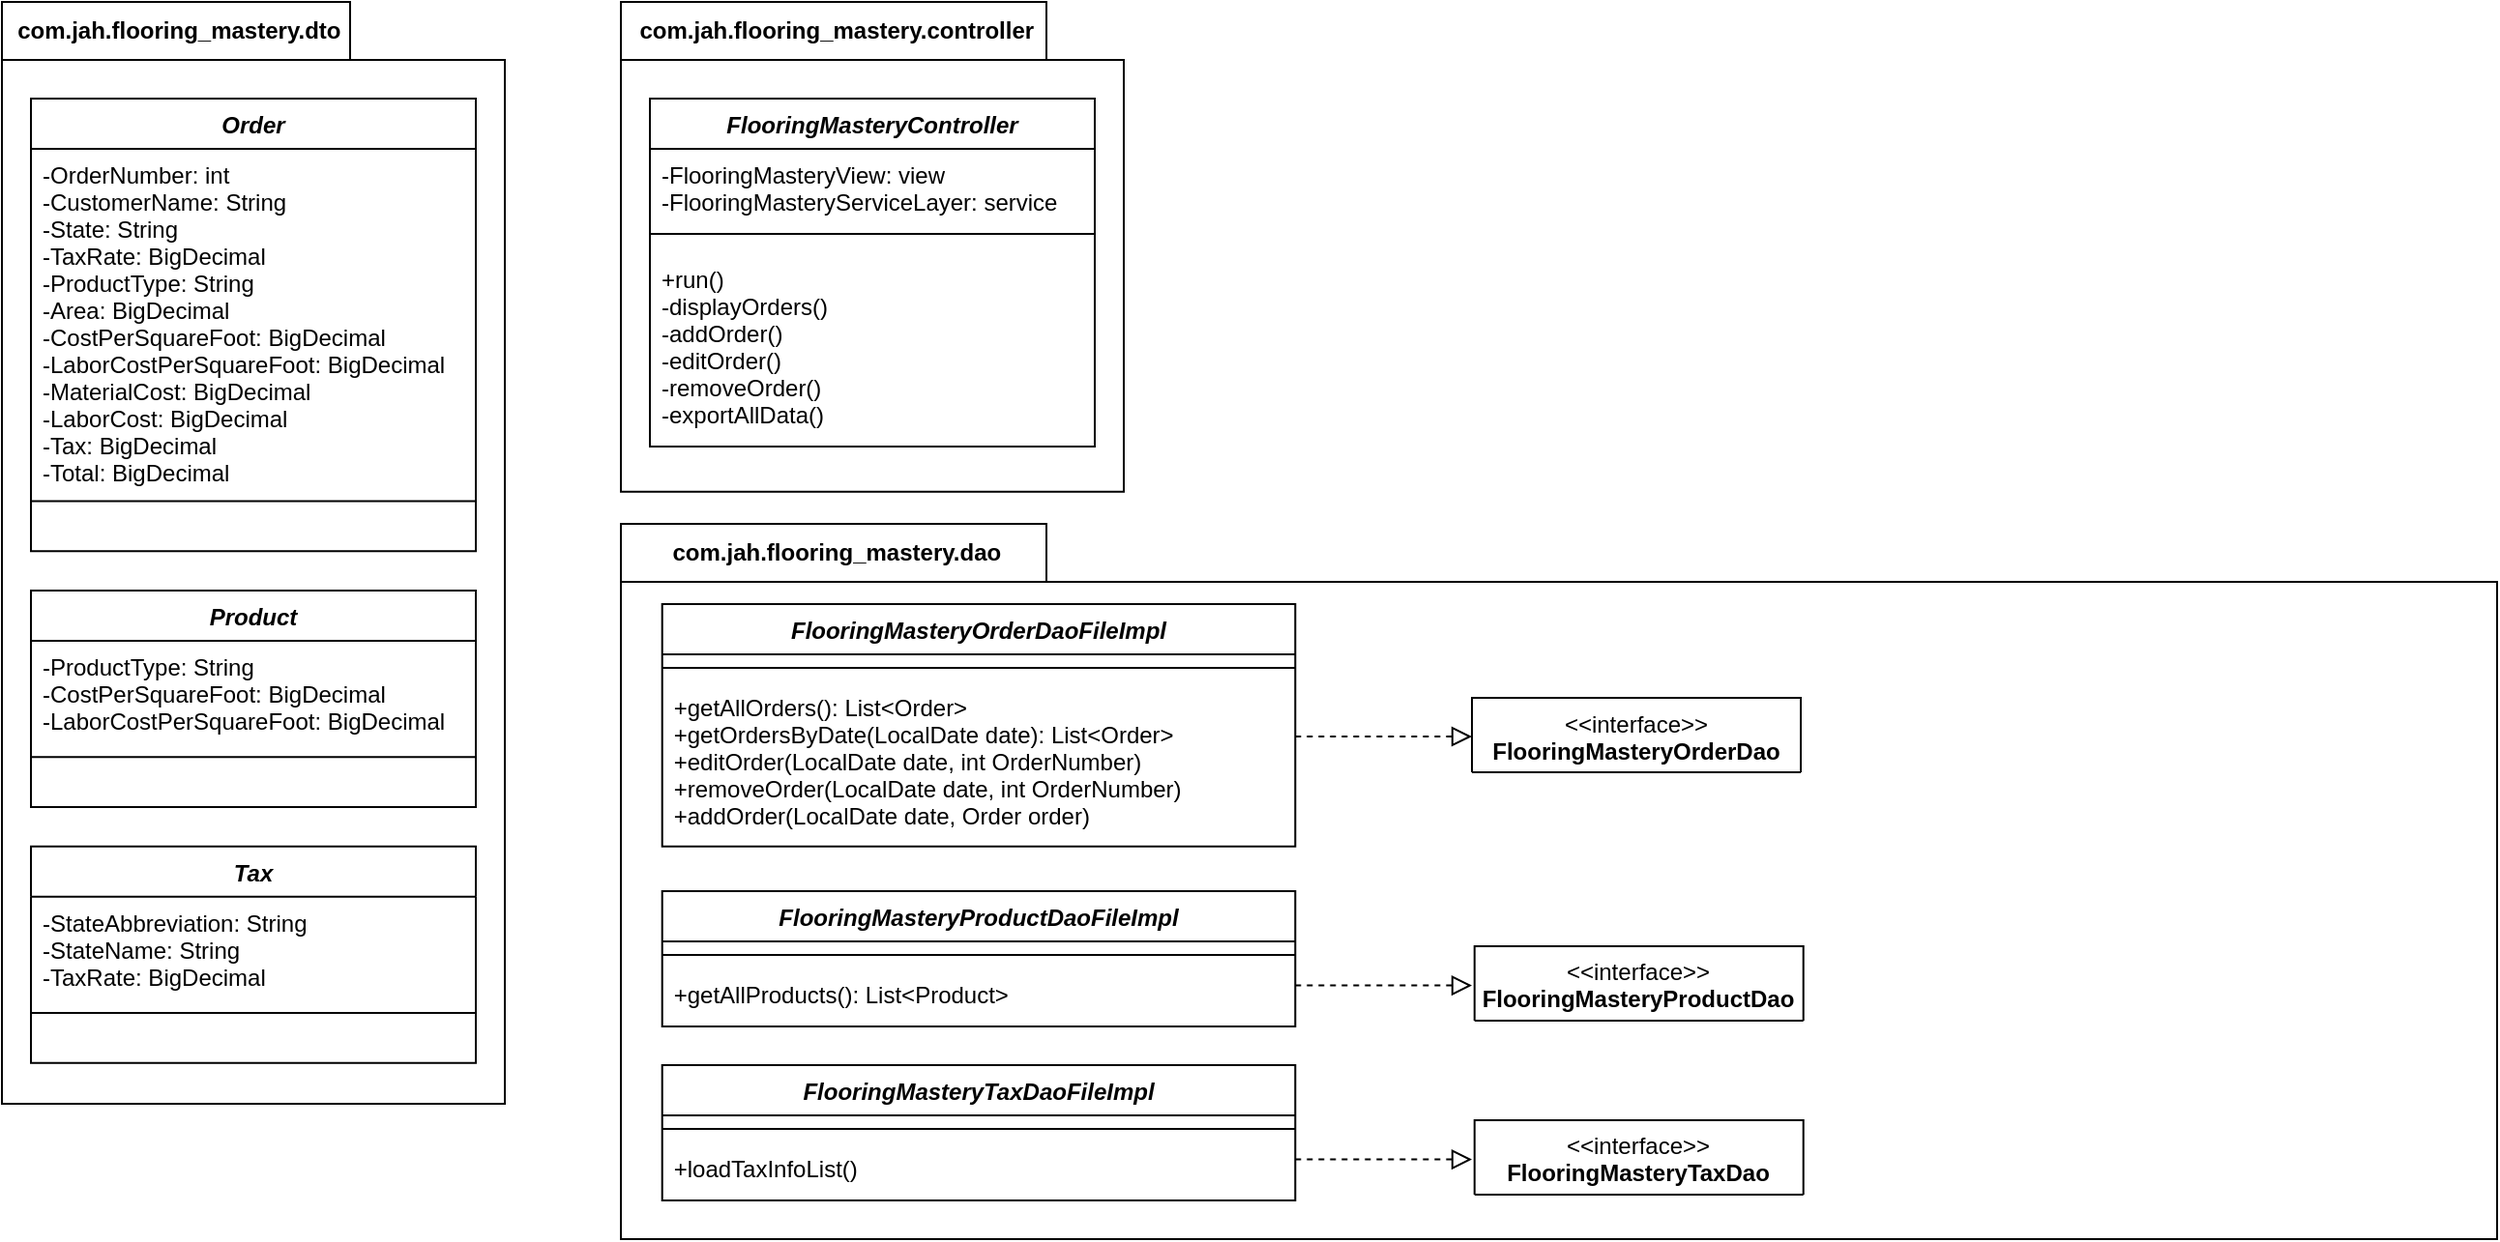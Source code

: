 <mxfile version="21.6.1" type="device">
  <diagram id="C5RBs43oDa-KdzZeNtuy" name="Page-1">
    <mxGraphModel dx="1050" dy="575" grid="1" gridSize="10" guides="1" tooltips="1" connect="1" arrows="1" fold="1" page="1" pageScale="1" pageWidth="1654" pageHeight="1169" math="0" shadow="0">
      <root>
        <mxCell id="WIyWlLk6GJQsqaUBKTNV-0" />
        <mxCell id="WIyWlLk6GJQsqaUBKTNV-1" parent="WIyWlLk6GJQsqaUBKTNV-0" />
        <mxCell id="MDx-b8pmEuzIqAeEHO0I-29" value="" style="group" vertex="1" connectable="0" parent="WIyWlLk6GJQsqaUBKTNV-1">
          <mxGeometry x="40" y="40" width="260" height="570" as="geometry" />
        </mxCell>
        <mxCell id="MDx-b8pmEuzIqAeEHO0I-27" value="&amp;nbsp;com.jah.flooring_mastery.dto" style="shape=folder;fontStyle=1;tabWidth=180;tabHeight=30;tabPosition=left;html=1;boundedLbl=1;labelInHeader=1;container=1;collapsible=0;whiteSpace=wrap;" vertex="1" parent="MDx-b8pmEuzIqAeEHO0I-29">
          <mxGeometry width="260" height="570" as="geometry" />
        </mxCell>
        <mxCell id="MDx-b8pmEuzIqAeEHO0I-28" value="" style="html=1;strokeColor=none;resizeWidth=1;resizeHeight=1;fillColor=none;part=1;connectable=0;allowArrows=0;deletable=0;whiteSpace=wrap;" vertex="1" parent="MDx-b8pmEuzIqAeEHO0I-27">
          <mxGeometry width="260" height="399" relative="1" as="geometry">
            <mxPoint y="30" as="offset" />
          </mxGeometry>
        </mxCell>
        <mxCell id="MDx-b8pmEuzIqAeEHO0I-12" value="Product" style="swimlane;fontStyle=3;align=center;verticalAlign=top;childLayout=stackLayout;horizontal=1;startSize=26;horizontalStack=0;resizeParent=1;resizeLast=0;collapsible=1;marginBottom=0;rounded=0;shadow=0;strokeWidth=1;labelBackgroundColor=none;" vertex="1" parent="MDx-b8pmEuzIqAeEHO0I-29">
          <mxGeometry x="15" y="304.545" width="230" height="112.0" as="geometry">
            <mxRectangle x="230" y="140" width="160" height="26" as="alternateBounds" />
          </mxGeometry>
        </mxCell>
        <mxCell id="MDx-b8pmEuzIqAeEHO0I-13" value="-ProductType: String&#xa;-CostPerSquareFoot: BigDecimal&#xa;-LaborCostPerSquareFoot: BigDecimal" style="text;align=left;verticalAlign=top;spacingLeft=4;spacingRight=4;overflow=hidden;rotatable=0;points=[[0,0.5],[1,0.5]];portConstraint=eastwest;labelBackgroundColor=none;rounded=0;" vertex="1" parent="MDx-b8pmEuzIqAeEHO0I-12">
          <mxGeometry y="26" width="230" height="54.982" as="geometry" />
        </mxCell>
        <mxCell id="MDx-b8pmEuzIqAeEHO0I-14" value="" style="line;html=1;strokeWidth=1;align=left;verticalAlign=middle;spacingTop=-1;spacingLeft=3;spacingRight=3;rotatable=0;labelPosition=right;points=[];portConstraint=eastwest;labelBackgroundColor=none;rounded=0;" vertex="1" parent="MDx-b8pmEuzIqAeEHO0I-12">
          <mxGeometry y="80.982" width="230" height="10.182" as="geometry" />
        </mxCell>
        <mxCell id="zkfFHV4jXpPFQw0GAbJ--0" value="Order" style="swimlane;fontStyle=3;align=center;verticalAlign=top;childLayout=stackLayout;horizontal=1;startSize=26;horizontalStack=0;resizeParent=1;resizeLast=0;collapsible=1;marginBottom=0;rounded=0;shadow=0;strokeWidth=1;labelBackgroundColor=none;" parent="MDx-b8pmEuzIqAeEHO0I-29" vertex="1">
          <mxGeometry x="15" y="49.999" width="230" height="234.182" as="geometry">
            <mxRectangle x="230" y="140" width="160" height="26" as="alternateBounds" />
          </mxGeometry>
        </mxCell>
        <mxCell id="zkfFHV4jXpPFQw0GAbJ--1" value="-OrderNumber: int&#xa;-CustomerName: String&#xa;-State: String&#xa;-TaxRate: BigDecimal&#xa;-ProductType: String&#xa;-Area: BigDecimal&#xa;-CostPerSquareFoot: BigDecimal&#xa;-LaborCostPerSquareFoot: BigDecimal&#xa;-MaterialCost: BigDecimal&#xa;-LaborCost: BigDecimal&#xa;-Tax: BigDecimal&#xa;-Total: BigDecimal" style="text;align=left;verticalAlign=top;spacingLeft=4;spacingRight=4;overflow=hidden;rotatable=0;points=[[0,0.5],[1,0.5]];portConstraint=eastwest;labelBackgroundColor=none;rounded=0;" parent="zkfFHV4jXpPFQw0GAbJ--0" vertex="1">
          <mxGeometry y="26" width="230" height="177.164" as="geometry" />
        </mxCell>
        <mxCell id="zkfFHV4jXpPFQw0GAbJ--4" value="" style="line;html=1;strokeWidth=1;align=left;verticalAlign=middle;spacingTop=-1;spacingLeft=3;spacingRight=3;rotatable=0;labelPosition=right;points=[];portConstraint=eastwest;labelBackgroundColor=none;rounded=0;" parent="zkfFHV4jXpPFQw0GAbJ--0" vertex="1">
          <mxGeometry y="203.164" width="230" height="10.182" as="geometry" />
        </mxCell>
        <mxCell id="MDx-b8pmEuzIqAeEHO0I-17" value="Tax" style="swimlane;fontStyle=3;align=center;verticalAlign=top;childLayout=stackLayout;horizontal=1;startSize=26;horizontalStack=0;resizeParent=1;resizeLast=0;collapsible=1;marginBottom=0;rounded=0;shadow=0;strokeWidth=1;labelBackgroundColor=none;" vertex="1" parent="MDx-b8pmEuzIqAeEHO0I-29">
          <mxGeometry x="15" y="436.908" width="230" height="112.0" as="geometry">
            <mxRectangle x="230" y="140" width="160" height="26" as="alternateBounds" />
          </mxGeometry>
        </mxCell>
        <mxCell id="MDx-b8pmEuzIqAeEHO0I-18" value="-StateAbbreviation: String&#xa;-StateName: String&#xa;-TaxRate: BigDecimal" style="text;align=left;verticalAlign=top;spacingLeft=4;spacingRight=4;overflow=hidden;rotatable=0;points=[[0,0.5],[1,0.5]];portConstraint=eastwest;labelBackgroundColor=none;rounded=0;" vertex="1" parent="MDx-b8pmEuzIqAeEHO0I-17">
          <mxGeometry y="26" width="230" height="54.982" as="geometry" />
        </mxCell>
        <mxCell id="MDx-b8pmEuzIqAeEHO0I-19" value="" style="line;html=1;strokeWidth=1;align=left;verticalAlign=middle;spacingTop=-1;spacingLeft=3;spacingRight=3;rotatable=0;labelPosition=right;points=[];portConstraint=eastwest;labelBackgroundColor=none;rounded=0;" vertex="1" parent="MDx-b8pmEuzIqAeEHO0I-17">
          <mxGeometry y="80.982" width="230" height="10.182" as="geometry" />
        </mxCell>
        <mxCell id="MDx-b8pmEuzIqAeEHO0I-33" value="&amp;nbsp;com.jah.flooring_mastery.controller" style="shape=folder;fontStyle=1;tabWidth=220;tabHeight=30;tabPosition=left;html=1;boundedLbl=1;labelInHeader=1;container=1;collapsible=0;whiteSpace=wrap;" vertex="1" parent="WIyWlLk6GJQsqaUBKTNV-1">
          <mxGeometry x="360" y="40" width="260" height="253.34" as="geometry" />
        </mxCell>
        <mxCell id="MDx-b8pmEuzIqAeEHO0I-34" value="" style="html=1;strokeColor=none;resizeWidth=1;resizeHeight=1;fillColor=none;part=1;connectable=0;allowArrows=0;deletable=0;whiteSpace=wrap;" vertex="1" parent="MDx-b8pmEuzIqAeEHO0I-33">
          <mxGeometry width="260" height="66.316" relative="1" as="geometry">
            <mxPoint y="30" as="offset" />
          </mxGeometry>
        </mxCell>
        <mxCell id="MDx-b8pmEuzIqAeEHO0I-38" value="FlooringMasteryController" style="swimlane;fontStyle=3;align=center;verticalAlign=top;childLayout=stackLayout;horizontal=1;startSize=26;horizontalStack=0;resizeParent=1;resizeLast=0;collapsible=1;marginBottom=0;rounded=0;shadow=0;strokeWidth=1;labelBackgroundColor=none;" vertex="1" parent="MDx-b8pmEuzIqAeEHO0I-33">
          <mxGeometry x="15" y="50" width="230" height="180" as="geometry">
            <mxRectangle x="230" y="140" width="160" height="26" as="alternateBounds" />
          </mxGeometry>
        </mxCell>
        <mxCell id="MDx-b8pmEuzIqAeEHO0I-39" value="-FlooringMasteryView: view&#xa;-FlooringMasteryServiceLayer: service" style="text;align=left;verticalAlign=top;spacingLeft=4;spacingRight=4;overflow=hidden;rotatable=0;points=[[0,0.5],[1,0.5]];portConstraint=eastwest;labelBackgroundColor=none;rounded=0;" vertex="1" parent="MDx-b8pmEuzIqAeEHO0I-38">
          <mxGeometry y="26" width="230" height="34" as="geometry" />
        </mxCell>
        <mxCell id="MDx-b8pmEuzIqAeEHO0I-40" value="" style="line;html=1;strokeWidth=1;align=left;verticalAlign=middle;spacingTop=-1;spacingLeft=3;spacingRight=3;rotatable=0;labelPosition=right;points=[];portConstraint=eastwest;labelBackgroundColor=none;rounded=0;" vertex="1" parent="MDx-b8pmEuzIqAeEHO0I-38">
          <mxGeometry y="60" width="230" height="20" as="geometry" />
        </mxCell>
        <mxCell id="MDx-b8pmEuzIqAeEHO0I-50" value="+run()&#xa;-displayOrders()&#xa;-addOrder()&#xa;-editOrder()&#xa;-removeOrder()&#xa;-exportAllData()&#xa;&#xa;&#xa;&#xa;" style="text;align=left;verticalAlign=top;spacingLeft=4;spacingRight=4;overflow=hidden;rotatable=0;points=[[0,0.5],[1,0.5]];portConstraint=eastwest;labelBackgroundColor=none;rounded=0;" vertex="1" parent="MDx-b8pmEuzIqAeEHO0I-38">
          <mxGeometry y="80" width="230" height="100" as="geometry" />
        </mxCell>
        <mxCell id="MDx-b8pmEuzIqAeEHO0I-51" value="&amp;nbsp;com.jah.flooring_mastery.dao" style="shape=folder;fontStyle=1;tabWidth=220;tabHeight=30;tabPosition=left;html=1;boundedLbl=1;labelInHeader=1;container=0;collapsible=0;whiteSpace=wrap;" vertex="1" parent="WIyWlLk6GJQsqaUBKTNV-1">
          <mxGeometry x="360" y="310" width="970" height="370" as="geometry" />
        </mxCell>
        <mxCell id="MDx-b8pmEuzIqAeEHO0I-52" value="" style="html=1;strokeColor=none;resizeWidth=1;resizeHeight=1;fillColor=none;part=1;connectable=0;allowArrows=0;deletable=0;whiteSpace=wrap;" vertex="1" parent="WIyWlLk6GJQsqaUBKTNV-1">
          <mxGeometry x="360" y="340" width="370.0" height="54.971" as="geometry">
            <mxPoint y="30" as="offset" />
          </mxGeometry>
        </mxCell>
        <mxCell id="MDx-b8pmEuzIqAeEHO0I-53" value="FlooringMasteryOrderDaoFileImpl" style="swimlane;fontStyle=3;align=center;verticalAlign=top;childLayout=stackLayout;horizontal=1;startSize=26;horizontalStack=0;resizeParent=1;resizeLast=0;collapsible=1;marginBottom=0;rounded=0;shadow=0;strokeWidth=1;labelBackgroundColor=none;" vertex="1" parent="WIyWlLk6GJQsqaUBKTNV-1">
          <mxGeometry x="381.35" y="351.45" width="327.31" height="125.471" as="geometry">
            <mxRectangle x="230" y="140" width="160" height="26" as="alternateBounds" />
          </mxGeometry>
        </mxCell>
        <mxCell id="MDx-b8pmEuzIqAeEHO0I-55" value="" style="line;html=1;strokeWidth=1;align=left;verticalAlign=middle;spacingTop=-1;spacingLeft=3;spacingRight=3;rotatable=0;labelPosition=right;points=[];portConstraint=eastwest;labelBackgroundColor=none;rounded=0;" vertex="1" parent="MDx-b8pmEuzIqAeEHO0I-53">
          <mxGeometry y="26" width="327.31" height="14" as="geometry" />
        </mxCell>
        <mxCell id="MDx-b8pmEuzIqAeEHO0I-56" value="+getAllOrders(): List&lt;Order&gt;&#xa;+getOrdersByDate(LocalDate date): List&lt;Order&gt;&#xa;+editOrder(LocalDate date, int OrderNumber)&#xa;+removeOrder(LocalDate date, int OrderNumber)&#xa;+addOrder(LocalDate date, Order order)&#xa;&#xa;&#xa;&#xa;" style="text;align=left;verticalAlign=top;spacingLeft=4;spacingRight=4;overflow=hidden;rotatable=0;points=[[0,0.5],[1,0.5]];portConstraint=eastwest;labelBackgroundColor=none;rounded=0;" vertex="1" parent="MDx-b8pmEuzIqAeEHO0I-53">
          <mxGeometry y="40" width="327.31" height="77.42" as="geometry" />
        </mxCell>
        <mxCell id="MDx-b8pmEuzIqAeEHO0I-57" value="&amp;lt;&amp;lt;interface&amp;gt;&amp;gt;&lt;br&gt;&lt;b&gt;FlooringMasteryOrderDao&lt;/b&gt;" style="swimlane;fontStyle=0;align=center;verticalAlign=top;childLayout=stackLayout;horizontal=1;startSize=40;horizontalStack=0;resizeParent=1;resizeParentMax=0;resizeLast=0;collapsible=0;marginBottom=0;html=1;whiteSpace=wrap;" vertex="1" parent="WIyWlLk6GJQsqaUBKTNV-1">
          <mxGeometry x="800" y="400.0" width="170" height="38.55" as="geometry" />
        </mxCell>
        <mxCell id="MDx-b8pmEuzIqAeEHO0I-59" value="" style="endArrow=block;startArrow=none;endFill=0;startFill=0;endSize=8;html=1;verticalAlign=bottom;dashed=1;labelBackgroundColor=none;rounded=0;" edge="1" parent="WIyWlLk6GJQsqaUBKTNV-1">
          <mxGeometry width="160" relative="1" as="geometry">
            <mxPoint x="708.66" y="420" as="sourcePoint" />
            <mxPoint x="800" y="420" as="targetPoint" />
          </mxGeometry>
        </mxCell>
        <mxCell id="MDx-b8pmEuzIqAeEHO0I-60" value="FlooringMasteryProductDaoFileImpl" style="swimlane;fontStyle=3;align=center;verticalAlign=top;childLayout=stackLayout;horizontal=1;startSize=26;horizontalStack=0;resizeParent=1;resizeLast=0;collapsible=1;marginBottom=0;rounded=0;shadow=0;strokeWidth=1;labelBackgroundColor=none;" vertex="1" parent="WIyWlLk6GJQsqaUBKTNV-1">
          <mxGeometry x="381.35" y="500" width="327.31" height="70" as="geometry">
            <mxRectangle x="230" y="140" width="160" height="26" as="alternateBounds" />
          </mxGeometry>
        </mxCell>
        <mxCell id="MDx-b8pmEuzIqAeEHO0I-61" value="" style="line;html=1;strokeWidth=1;align=left;verticalAlign=middle;spacingTop=-1;spacingLeft=3;spacingRight=3;rotatable=0;labelPosition=right;points=[];portConstraint=eastwest;labelBackgroundColor=none;rounded=0;" vertex="1" parent="MDx-b8pmEuzIqAeEHO0I-60">
          <mxGeometry y="26" width="327.31" height="14" as="geometry" />
        </mxCell>
        <mxCell id="MDx-b8pmEuzIqAeEHO0I-62" value="+getAllProducts(): List&lt;Product&gt;&#xa;&#xa;&#xa;" style="text;align=left;verticalAlign=top;spacingLeft=4;spacingRight=4;overflow=hidden;rotatable=0;points=[[0,0.5],[1,0.5]];portConstraint=eastwest;labelBackgroundColor=none;rounded=0;" vertex="1" parent="MDx-b8pmEuzIqAeEHO0I-60">
          <mxGeometry y="40" width="327.31" height="20" as="geometry" />
        </mxCell>
        <mxCell id="MDx-b8pmEuzIqAeEHO0I-63" value="&amp;lt;&amp;lt;interface&amp;gt;&amp;gt;&lt;br&gt;&lt;b&gt;FlooringMasteryProductDao&lt;/b&gt;" style="swimlane;fontStyle=0;align=center;verticalAlign=top;childLayout=stackLayout;horizontal=1;startSize=40;horizontalStack=0;resizeParent=1;resizeParentMax=0;resizeLast=0;collapsible=0;marginBottom=0;html=1;whiteSpace=wrap;" vertex="1" parent="WIyWlLk6GJQsqaUBKTNV-1">
          <mxGeometry x="801.35" y="528.45" width="170" height="38.55" as="geometry" />
        </mxCell>
        <mxCell id="MDx-b8pmEuzIqAeEHO0I-64" value="" style="endArrow=block;startArrow=none;endFill=0;startFill=0;endSize=8;html=1;verticalAlign=bottom;dashed=1;labelBackgroundColor=none;rounded=0;" edge="1" parent="WIyWlLk6GJQsqaUBKTNV-1">
          <mxGeometry width="160" relative="1" as="geometry">
            <mxPoint x="708.66" y="548.78" as="sourcePoint" />
            <mxPoint x="800" y="548.78" as="targetPoint" />
          </mxGeometry>
        </mxCell>
        <mxCell id="MDx-b8pmEuzIqAeEHO0I-65" value="FlooringMasteryTaxDaoFileImpl" style="swimlane;fontStyle=3;align=center;verticalAlign=top;childLayout=stackLayout;horizontal=1;startSize=26;horizontalStack=0;resizeParent=1;resizeLast=0;collapsible=1;marginBottom=0;rounded=0;shadow=0;strokeWidth=1;labelBackgroundColor=none;" vertex="1" parent="WIyWlLk6GJQsqaUBKTNV-1">
          <mxGeometry x="381.35" y="590" width="327.31" height="70" as="geometry">
            <mxRectangle x="230" y="140" width="160" height="26" as="alternateBounds" />
          </mxGeometry>
        </mxCell>
        <mxCell id="MDx-b8pmEuzIqAeEHO0I-66" value="" style="line;html=1;strokeWidth=1;align=left;verticalAlign=middle;spacingTop=-1;spacingLeft=3;spacingRight=3;rotatable=0;labelPosition=right;points=[];portConstraint=eastwest;labelBackgroundColor=none;rounded=0;" vertex="1" parent="MDx-b8pmEuzIqAeEHO0I-65">
          <mxGeometry y="26" width="327.31" height="14" as="geometry" />
        </mxCell>
        <mxCell id="MDx-b8pmEuzIqAeEHO0I-71" value="+loadTaxInfoList()&#xa;" style="text;align=left;verticalAlign=top;spacingLeft=4;spacingRight=4;overflow=hidden;rotatable=0;points=[[0,0.5],[1,0.5]];portConstraint=eastwest;labelBackgroundColor=none;rounded=0;" vertex="1" parent="MDx-b8pmEuzIqAeEHO0I-65">
          <mxGeometry y="40" width="327.31" height="30" as="geometry" />
        </mxCell>
        <mxCell id="MDx-b8pmEuzIqAeEHO0I-68" value="&amp;lt;&amp;lt;interface&amp;gt;&amp;gt;&lt;br&gt;&lt;b&gt;FlooringMasteryTaxDao&lt;/b&gt;" style="swimlane;fontStyle=0;align=center;verticalAlign=top;childLayout=stackLayout;horizontal=1;startSize=40;horizontalStack=0;resizeParent=1;resizeParentMax=0;resizeLast=0;collapsible=0;marginBottom=0;html=1;whiteSpace=wrap;" vertex="1" parent="WIyWlLk6GJQsqaUBKTNV-1">
          <mxGeometry x="801.35" y="618.45" width="170" height="38.55" as="geometry" />
        </mxCell>
        <mxCell id="MDx-b8pmEuzIqAeEHO0I-69" value="" style="endArrow=block;startArrow=none;endFill=0;startFill=0;endSize=8;html=1;verticalAlign=bottom;dashed=1;labelBackgroundColor=none;rounded=0;" edge="1" parent="WIyWlLk6GJQsqaUBKTNV-1">
          <mxGeometry width="160" relative="1" as="geometry">
            <mxPoint x="708.66" y="638.78" as="sourcePoint" />
            <mxPoint x="800" y="638.78" as="targetPoint" />
          </mxGeometry>
        </mxCell>
      </root>
    </mxGraphModel>
  </diagram>
</mxfile>
